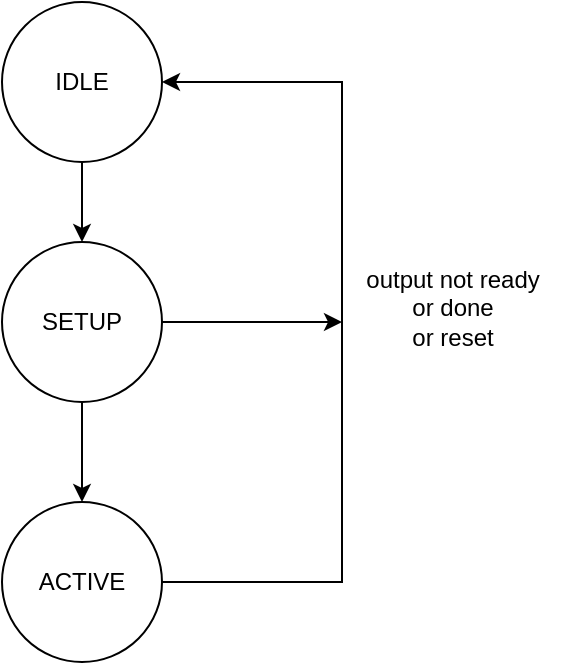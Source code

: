 <mxfile version="26.2.14">
  <diagram name="Page-1" id="9olOv504Ws7fq3u69_X-">
    <mxGraphModel dx="946" dy="586" grid="1" gridSize="10" guides="1" tooltips="1" connect="1" arrows="1" fold="1" page="1" pageScale="1" pageWidth="827" pageHeight="1169" math="0" shadow="0">
      <root>
        <mxCell id="0" />
        <mxCell id="1" parent="0" />
        <mxCell id="Glpc95pOFO-H5COFAbne-5" value="" style="edgeStyle=orthogonalEdgeStyle;rounded=0;orthogonalLoop=1;jettySize=auto;html=1;" parent="1" source="Glpc95pOFO-H5COFAbne-1" target="Glpc95pOFO-H5COFAbne-3" edge="1">
          <mxGeometry relative="1" as="geometry" />
        </mxCell>
        <mxCell id="Glpc95pOFO-H5COFAbne-1" value="IDLE" style="ellipse;whiteSpace=wrap;html=1;aspect=fixed;" parent="1" vertex="1">
          <mxGeometry x="350" y="120" width="80" height="80" as="geometry" />
        </mxCell>
        <mxCell id="Glpc95pOFO-H5COFAbne-6" value="" style="edgeStyle=orthogonalEdgeStyle;rounded=0;orthogonalLoop=1;jettySize=auto;html=1;" parent="1" source="Glpc95pOFO-H5COFAbne-3" target="Glpc95pOFO-H5COFAbne-4" edge="1">
          <mxGeometry relative="1" as="geometry" />
        </mxCell>
        <mxCell id="Glpc95pOFO-H5COFAbne-3" value="SETUP" style="ellipse;whiteSpace=wrap;html=1;aspect=fixed;" parent="1" vertex="1">
          <mxGeometry x="350" y="240" width="80" height="80" as="geometry" />
        </mxCell>
        <mxCell id="Glpc95pOFO-H5COFAbne-4" value="ACTIVE" style="ellipse;whiteSpace=wrap;html=1;aspect=fixed;" parent="1" vertex="1">
          <mxGeometry x="350" y="370" width="80" height="80" as="geometry" />
        </mxCell>
        <mxCell id="Glpc95pOFO-H5COFAbne-7" value="" style="endArrow=classic;html=1;rounded=0;exitX=1;exitY=0.5;exitDx=0;exitDy=0;entryX=1;entryY=0.5;entryDx=0;entryDy=0;" parent="1" source="Glpc95pOFO-H5COFAbne-4" target="Glpc95pOFO-H5COFAbne-1" edge="1">
          <mxGeometry width="50" height="50" relative="1" as="geometry">
            <mxPoint x="440" y="330" as="sourcePoint" />
            <mxPoint x="500" y="150" as="targetPoint" />
            <Array as="points">
              <mxPoint x="520" y="410" />
              <mxPoint x="520" y="160" />
            </Array>
          </mxGeometry>
        </mxCell>
        <mxCell id="Glpc95pOFO-H5COFAbne-9" value="" style="endArrow=classic;html=1;rounded=0;exitX=1;exitY=0.5;exitDx=0;exitDy=0;" parent="1" source="Glpc95pOFO-H5COFAbne-3" edge="1">
          <mxGeometry width="50" height="50" relative="1" as="geometry">
            <mxPoint x="440" y="330" as="sourcePoint" />
            <mxPoint x="520" y="280" as="targetPoint" />
          </mxGeometry>
        </mxCell>
        <mxCell id="Glpc95pOFO-H5COFAbne-10" value="output not ready&lt;div&gt;or done&lt;/div&gt;&lt;div&gt;or reset&lt;br&gt;&lt;div&gt;&lt;br&gt;&lt;/div&gt;&lt;/div&gt;" style="text;html=1;align=center;verticalAlign=middle;resizable=0;points=[];autosize=1;strokeColor=none;fillColor=none;" parent="1" vertex="1">
          <mxGeometry x="520" y="245" width="110" height="70" as="geometry" />
        </mxCell>
      </root>
    </mxGraphModel>
  </diagram>
</mxfile>
